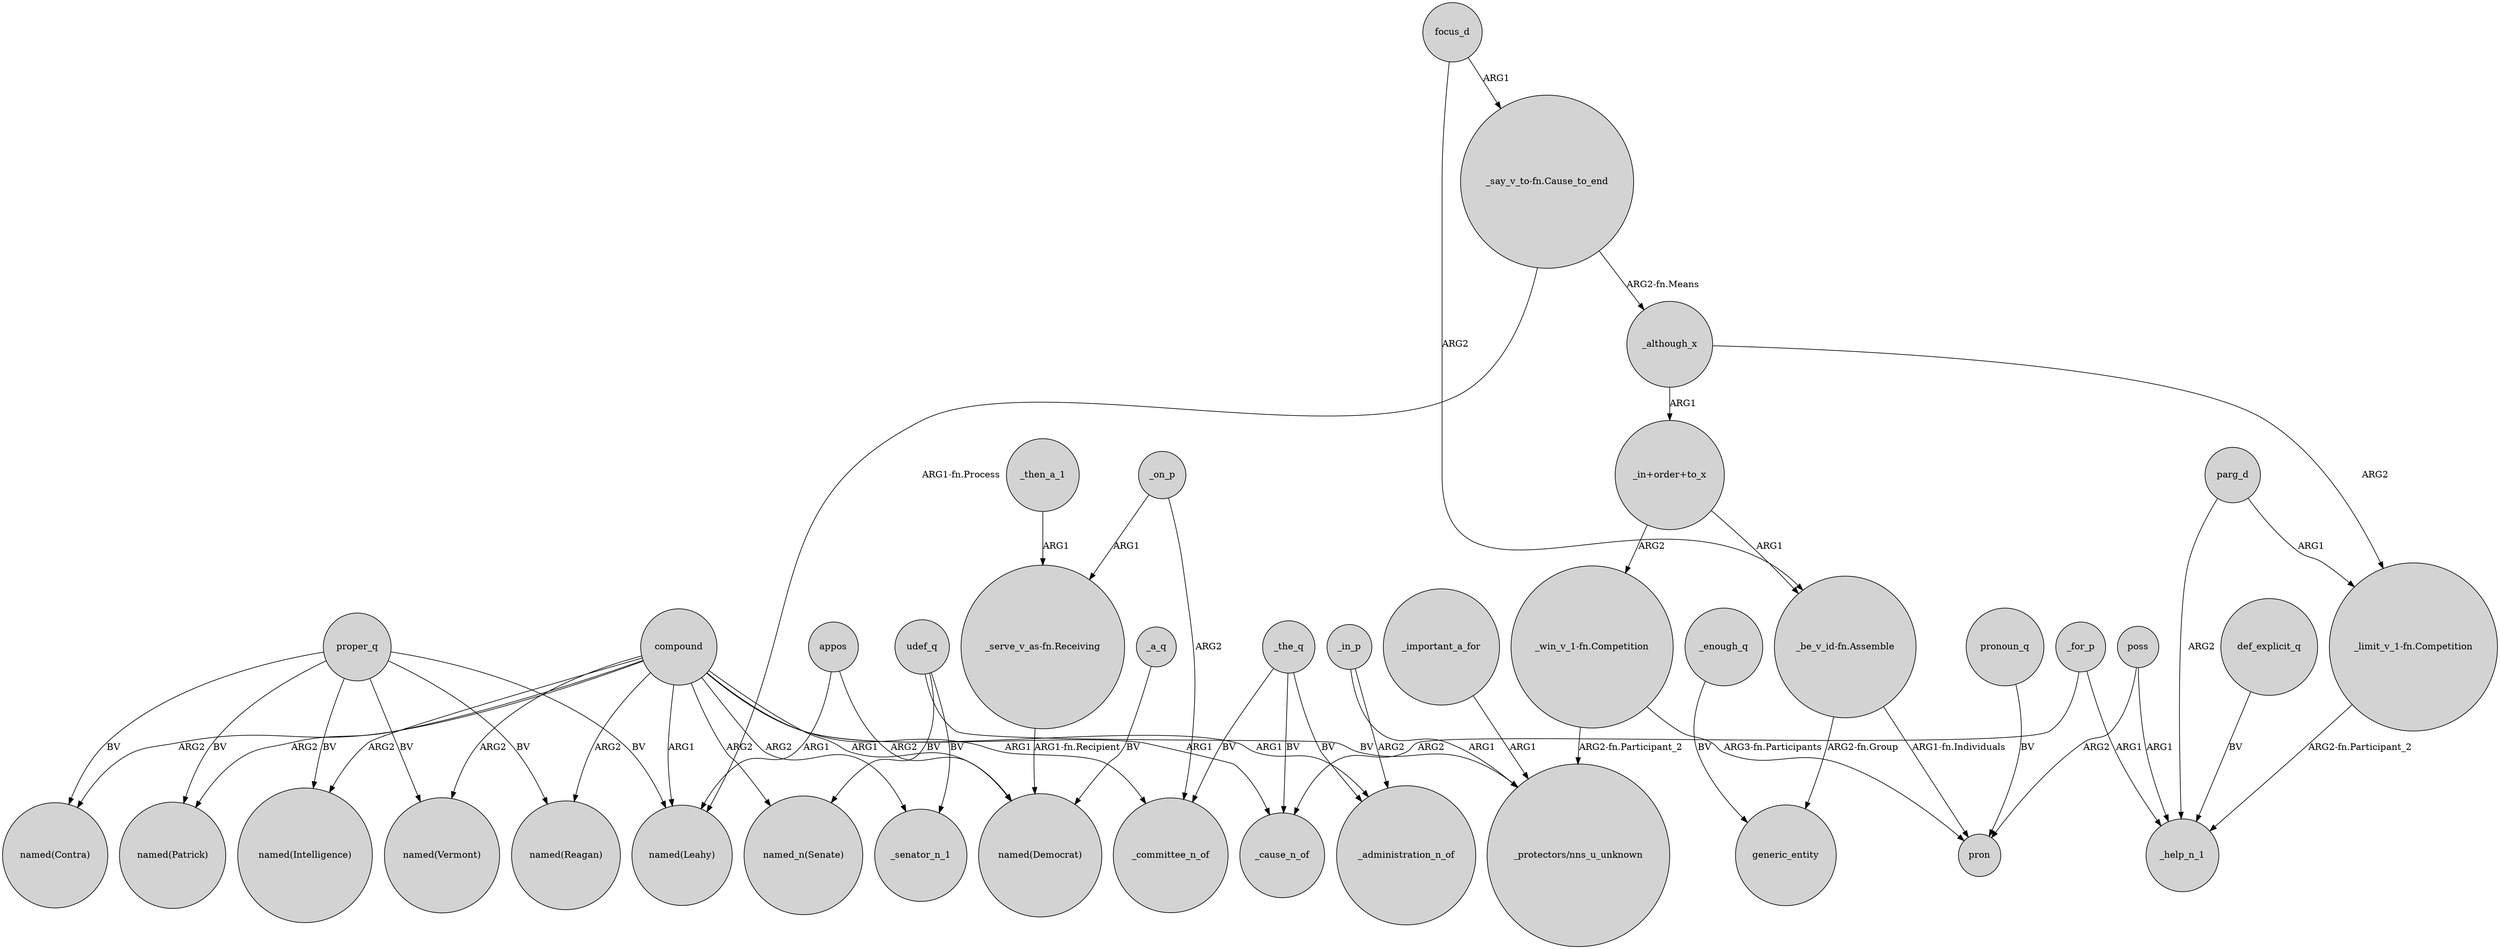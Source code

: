 digraph {
	node [shape=circle style=filled]
	"_win_v_1-fn.Competition" -> pron [label="ARG3-fn.Participants"]
	proper_q -> "named(Patrick)" [label=BV]
	_in_p -> _administration_n_of [label=ARG2]
	compound -> "named(Contra)" [label=ARG2]
	proper_q -> "named(Vermont)" [label=BV]
	appos -> "named(Democrat)" [label=ARG2]
	_for_p -> _cause_n_of [label=ARG2]
	"_be_v_id-fn.Assemble" -> pron [label="ARG1-fn.Individuals"]
	compound -> _administration_n_of [label=ARG1]
	compound -> _committee_n_of [label=ARG1]
	_for_p -> _help_n_1 [label=ARG1]
	compound -> _cause_n_of [label=ARG1]
	_then_a_1 -> "_serve_v_as-fn.Receiving" [label=ARG1]
	_although_x -> "_in+order+to_x" [label=ARG1]
	proper_q -> "named(Leahy)" [label=BV]
	proper_q -> "named(Reagan)" [label=BV]
	"_be_v_id-fn.Assemble" -> generic_entity [label="ARG2-fn.Group"]
	_enough_q -> generic_entity [label=BV]
	"_win_v_1-fn.Competition" -> "_protectors/nns_u_unknown" [label="ARG2-fn.Participant_2"]
	compound -> "named_n(Senate)" [label=ARG2]
	"_say_v_to-fn.Cause_to_end" -> "named(Leahy)" [label="ARG1-fn.Process"]
	udef_q -> _senator_n_1 [label=BV]
	"_say_v_to-fn.Cause_to_end" -> _although_x [label="ARG2-fn.Means"]
	compound -> _senator_n_1 [label=ARG2]
	compound -> "named(Leahy)" [label=ARG1]
	compound -> "named(Democrat)" [label=ARG1]
	pronoun_q -> pron [label=BV]
	"_in+order+to_x" -> "_be_v_id-fn.Assemble" [label=ARG1]
	poss -> pron [label=ARG2]
	focus_d -> "_be_v_id-fn.Assemble" [label=ARG2]
	parg_d -> _help_n_1 [label=ARG2]
	poss -> _help_n_1 [label=ARG1]
	"_serve_v_as-fn.Receiving" -> "named(Democrat)" [label="ARG1-fn.Recipient"]
	_although_x -> "_limit_v_1-fn.Competition" [label=ARG2]
	_the_q -> _cause_n_of [label=BV]
	_in_p -> "_protectors/nns_u_unknown" [label=ARG1]
	_on_p -> "_serve_v_as-fn.Receiving" [label=ARG1]
	"_in+order+to_x" -> "_win_v_1-fn.Competition" [label=ARG2]
	_on_p -> _committee_n_of [label=ARG2]
	def_explicit_q -> _help_n_1 [label=BV]
	_the_q -> _committee_n_of [label=BV]
	appos -> "named(Leahy)" [label=ARG1]
	_a_q -> "named(Democrat)" [label=BV]
	proper_q -> "named(Intelligence)" [label=BV]
	compound -> "named(Patrick)" [label=ARG2]
	compound -> "named(Vermont)" [label=ARG2]
	focus_d -> "_say_v_to-fn.Cause_to_end" [label=ARG1]
	udef_q -> "_protectors/nns_u_unknown" [label=BV]
	parg_d -> "_limit_v_1-fn.Competition" [label=ARG1]
	compound -> "named(Intelligence)" [label=ARG2]
	compound -> "named(Reagan)" [label=ARG2]
	proper_q -> "named(Contra)" [label=BV]
	"_limit_v_1-fn.Competition" -> _help_n_1 [label="ARG2-fn.Participant_2"]
	_the_q -> _administration_n_of [label=BV]
	udef_q -> "named_n(Senate)" [label=BV]
	_important_a_for -> "_protectors/nns_u_unknown" [label=ARG1]
}
